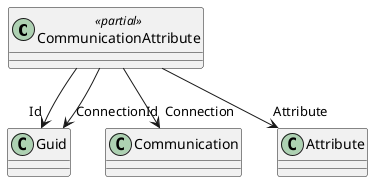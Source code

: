 @startuml
class CommunicationAttribute <<partial>> {
}
CommunicationAttribute --> "Id" Guid
CommunicationAttribute --> "ConnectionId" Guid
CommunicationAttribute --> "Connection" Communication
CommunicationAttribute --> "Attribute" Attribute
@enduml
